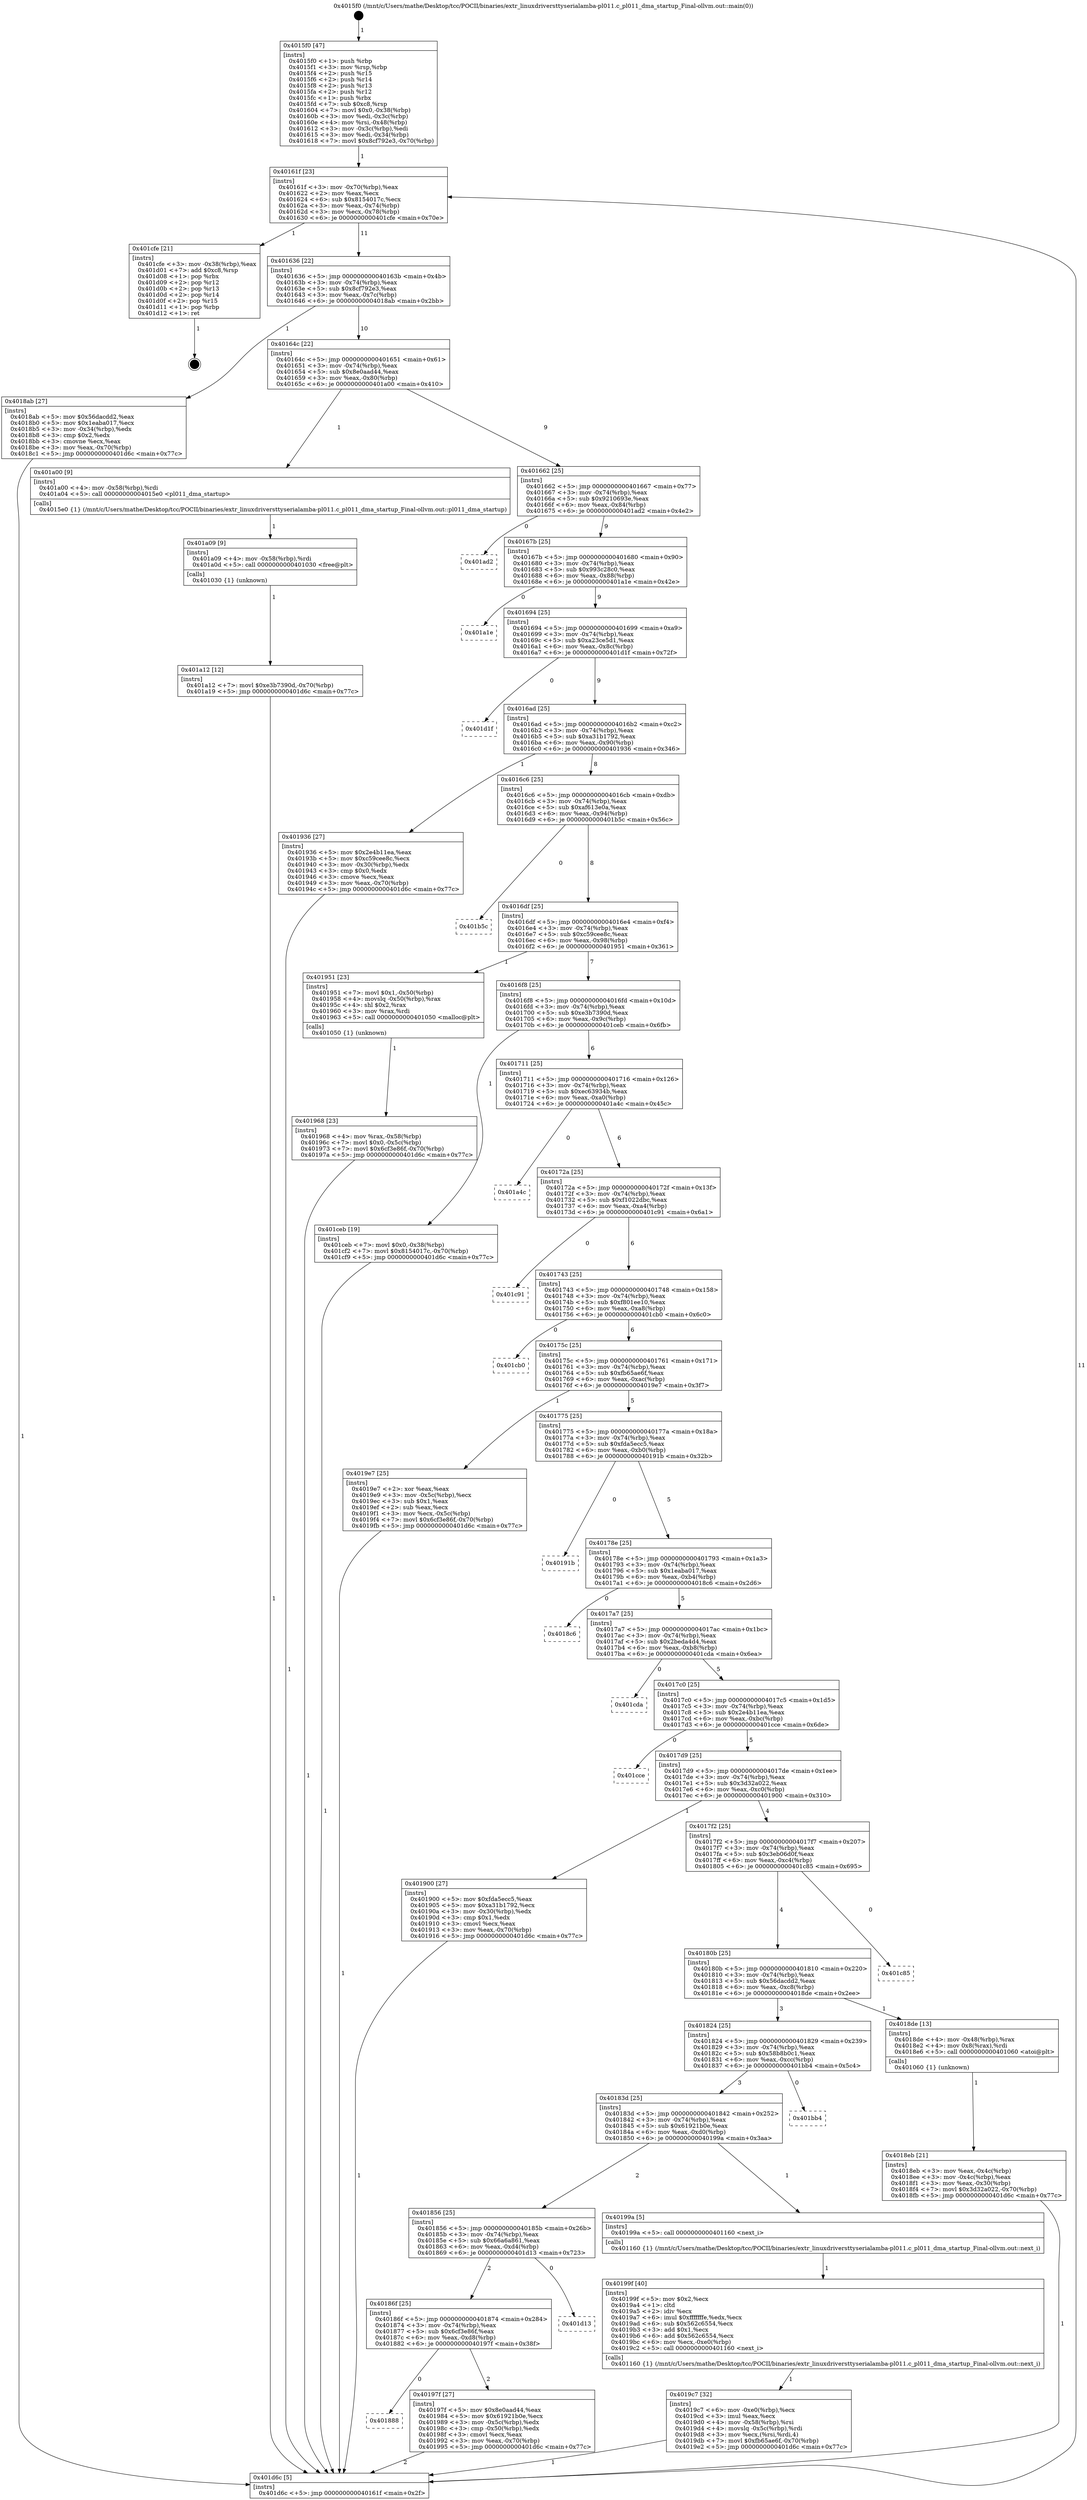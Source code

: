 digraph "0x4015f0" {
  label = "0x4015f0 (/mnt/c/Users/mathe/Desktop/tcc/POCII/binaries/extr_linuxdriversttyserialamba-pl011.c_pl011_dma_startup_Final-ollvm.out::main(0))"
  labelloc = "t"
  node[shape=record]

  Entry [label="",width=0.3,height=0.3,shape=circle,fillcolor=black,style=filled]
  "0x40161f" [label="{
     0x40161f [23]\l
     | [instrs]\l
     &nbsp;&nbsp;0x40161f \<+3\>: mov -0x70(%rbp),%eax\l
     &nbsp;&nbsp;0x401622 \<+2\>: mov %eax,%ecx\l
     &nbsp;&nbsp;0x401624 \<+6\>: sub $0x8154017c,%ecx\l
     &nbsp;&nbsp;0x40162a \<+3\>: mov %eax,-0x74(%rbp)\l
     &nbsp;&nbsp;0x40162d \<+3\>: mov %ecx,-0x78(%rbp)\l
     &nbsp;&nbsp;0x401630 \<+6\>: je 0000000000401cfe \<main+0x70e\>\l
  }"]
  "0x401cfe" [label="{
     0x401cfe [21]\l
     | [instrs]\l
     &nbsp;&nbsp;0x401cfe \<+3\>: mov -0x38(%rbp),%eax\l
     &nbsp;&nbsp;0x401d01 \<+7\>: add $0xc8,%rsp\l
     &nbsp;&nbsp;0x401d08 \<+1\>: pop %rbx\l
     &nbsp;&nbsp;0x401d09 \<+2\>: pop %r12\l
     &nbsp;&nbsp;0x401d0b \<+2\>: pop %r13\l
     &nbsp;&nbsp;0x401d0d \<+2\>: pop %r14\l
     &nbsp;&nbsp;0x401d0f \<+2\>: pop %r15\l
     &nbsp;&nbsp;0x401d11 \<+1\>: pop %rbp\l
     &nbsp;&nbsp;0x401d12 \<+1\>: ret\l
  }"]
  "0x401636" [label="{
     0x401636 [22]\l
     | [instrs]\l
     &nbsp;&nbsp;0x401636 \<+5\>: jmp 000000000040163b \<main+0x4b\>\l
     &nbsp;&nbsp;0x40163b \<+3\>: mov -0x74(%rbp),%eax\l
     &nbsp;&nbsp;0x40163e \<+5\>: sub $0x8cf792e3,%eax\l
     &nbsp;&nbsp;0x401643 \<+3\>: mov %eax,-0x7c(%rbp)\l
     &nbsp;&nbsp;0x401646 \<+6\>: je 00000000004018ab \<main+0x2bb\>\l
  }"]
  Exit [label="",width=0.3,height=0.3,shape=circle,fillcolor=black,style=filled,peripheries=2]
  "0x4018ab" [label="{
     0x4018ab [27]\l
     | [instrs]\l
     &nbsp;&nbsp;0x4018ab \<+5\>: mov $0x56dacdd2,%eax\l
     &nbsp;&nbsp;0x4018b0 \<+5\>: mov $0x1eaba017,%ecx\l
     &nbsp;&nbsp;0x4018b5 \<+3\>: mov -0x34(%rbp),%edx\l
     &nbsp;&nbsp;0x4018b8 \<+3\>: cmp $0x2,%edx\l
     &nbsp;&nbsp;0x4018bb \<+3\>: cmovne %ecx,%eax\l
     &nbsp;&nbsp;0x4018be \<+3\>: mov %eax,-0x70(%rbp)\l
     &nbsp;&nbsp;0x4018c1 \<+5\>: jmp 0000000000401d6c \<main+0x77c\>\l
  }"]
  "0x40164c" [label="{
     0x40164c [22]\l
     | [instrs]\l
     &nbsp;&nbsp;0x40164c \<+5\>: jmp 0000000000401651 \<main+0x61\>\l
     &nbsp;&nbsp;0x401651 \<+3\>: mov -0x74(%rbp),%eax\l
     &nbsp;&nbsp;0x401654 \<+5\>: sub $0x8e0aad44,%eax\l
     &nbsp;&nbsp;0x401659 \<+3\>: mov %eax,-0x80(%rbp)\l
     &nbsp;&nbsp;0x40165c \<+6\>: je 0000000000401a00 \<main+0x410\>\l
  }"]
  "0x401d6c" [label="{
     0x401d6c [5]\l
     | [instrs]\l
     &nbsp;&nbsp;0x401d6c \<+5\>: jmp 000000000040161f \<main+0x2f\>\l
  }"]
  "0x4015f0" [label="{
     0x4015f0 [47]\l
     | [instrs]\l
     &nbsp;&nbsp;0x4015f0 \<+1\>: push %rbp\l
     &nbsp;&nbsp;0x4015f1 \<+3\>: mov %rsp,%rbp\l
     &nbsp;&nbsp;0x4015f4 \<+2\>: push %r15\l
     &nbsp;&nbsp;0x4015f6 \<+2\>: push %r14\l
     &nbsp;&nbsp;0x4015f8 \<+2\>: push %r13\l
     &nbsp;&nbsp;0x4015fa \<+2\>: push %r12\l
     &nbsp;&nbsp;0x4015fc \<+1\>: push %rbx\l
     &nbsp;&nbsp;0x4015fd \<+7\>: sub $0xc8,%rsp\l
     &nbsp;&nbsp;0x401604 \<+7\>: movl $0x0,-0x38(%rbp)\l
     &nbsp;&nbsp;0x40160b \<+3\>: mov %edi,-0x3c(%rbp)\l
     &nbsp;&nbsp;0x40160e \<+4\>: mov %rsi,-0x48(%rbp)\l
     &nbsp;&nbsp;0x401612 \<+3\>: mov -0x3c(%rbp),%edi\l
     &nbsp;&nbsp;0x401615 \<+3\>: mov %edi,-0x34(%rbp)\l
     &nbsp;&nbsp;0x401618 \<+7\>: movl $0x8cf792e3,-0x70(%rbp)\l
  }"]
  "0x401a12" [label="{
     0x401a12 [12]\l
     | [instrs]\l
     &nbsp;&nbsp;0x401a12 \<+7\>: movl $0xe3b7390d,-0x70(%rbp)\l
     &nbsp;&nbsp;0x401a19 \<+5\>: jmp 0000000000401d6c \<main+0x77c\>\l
  }"]
  "0x401a00" [label="{
     0x401a00 [9]\l
     | [instrs]\l
     &nbsp;&nbsp;0x401a00 \<+4\>: mov -0x58(%rbp),%rdi\l
     &nbsp;&nbsp;0x401a04 \<+5\>: call 00000000004015e0 \<pl011_dma_startup\>\l
     | [calls]\l
     &nbsp;&nbsp;0x4015e0 \{1\} (/mnt/c/Users/mathe/Desktop/tcc/POCII/binaries/extr_linuxdriversttyserialamba-pl011.c_pl011_dma_startup_Final-ollvm.out::pl011_dma_startup)\l
  }"]
  "0x401662" [label="{
     0x401662 [25]\l
     | [instrs]\l
     &nbsp;&nbsp;0x401662 \<+5\>: jmp 0000000000401667 \<main+0x77\>\l
     &nbsp;&nbsp;0x401667 \<+3\>: mov -0x74(%rbp),%eax\l
     &nbsp;&nbsp;0x40166a \<+5\>: sub $0x9210693e,%eax\l
     &nbsp;&nbsp;0x40166f \<+6\>: mov %eax,-0x84(%rbp)\l
     &nbsp;&nbsp;0x401675 \<+6\>: je 0000000000401ad2 \<main+0x4e2\>\l
  }"]
  "0x401a09" [label="{
     0x401a09 [9]\l
     | [instrs]\l
     &nbsp;&nbsp;0x401a09 \<+4\>: mov -0x58(%rbp),%rdi\l
     &nbsp;&nbsp;0x401a0d \<+5\>: call 0000000000401030 \<free@plt\>\l
     | [calls]\l
     &nbsp;&nbsp;0x401030 \{1\} (unknown)\l
  }"]
  "0x401ad2" [label="{
     0x401ad2\l
  }", style=dashed]
  "0x40167b" [label="{
     0x40167b [25]\l
     | [instrs]\l
     &nbsp;&nbsp;0x40167b \<+5\>: jmp 0000000000401680 \<main+0x90\>\l
     &nbsp;&nbsp;0x401680 \<+3\>: mov -0x74(%rbp),%eax\l
     &nbsp;&nbsp;0x401683 \<+5\>: sub $0x993c28c0,%eax\l
     &nbsp;&nbsp;0x401688 \<+6\>: mov %eax,-0x88(%rbp)\l
     &nbsp;&nbsp;0x40168e \<+6\>: je 0000000000401a1e \<main+0x42e\>\l
  }"]
  "0x4019c7" [label="{
     0x4019c7 [32]\l
     | [instrs]\l
     &nbsp;&nbsp;0x4019c7 \<+6\>: mov -0xe0(%rbp),%ecx\l
     &nbsp;&nbsp;0x4019cd \<+3\>: imul %eax,%ecx\l
     &nbsp;&nbsp;0x4019d0 \<+4\>: mov -0x58(%rbp),%rsi\l
     &nbsp;&nbsp;0x4019d4 \<+4\>: movslq -0x5c(%rbp),%rdi\l
     &nbsp;&nbsp;0x4019d8 \<+3\>: mov %ecx,(%rsi,%rdi,4)\l
     &nbsp;&nbsp;0x4019db \<+7\>: movl $0xfb65ae6f,-0x70(%rbp)\l
     &nbsp;&nbsp;0x4019e2 \<+5\>: jmp 0000000000401d6c \<main+0x77c\>\l
  }"]
  "0x401a1e" [label="{
     0x401a1e\l
  }", style=dashed]
  "0x401694" [label="{
     0x401694 [25]\l
     | [instrs]\l
     &nbsp;&nbsp;0x401694 \<+5\>: jmp 0000000000401699 \<main+0xa9\>\l
     &nbsp;&nbsp;0x401699 \<+3\>: mov -0x74(%rbp),%eax\l
     &nbsp;&nbsp;0x40169c \<+5\>: sub $0xa23ce5d1,%eax\l
     &nbsp;&nbsp;0x4016a1 \<+6\>: mov %eax,-0x8c(%rbp)\l
     &nbsp;&nbsp;0x4016a7 \<+6\>: je 0000000000401d1f \<main+0x72f\>\l
  }"]
  "0x40199f" [label="{
     0x40199f [40]\l
     | [instrs]\l
     &nbsp;&nbsp;0x40199f \<+5\>: mov $0x2,%ecx\l
     &nbsp;&nbsp;0x4019a4 \<+1\>: cltd\l
     &nbsp;&nbsp;0x4019a5 \<+2\>: idiv %ecx\l
     &nbsp;&nbsp;0x4019a7 \<+6\>: imul $0xfffffffe,%edx,%ecx\l
     &nbsp;&nbsp;0x4019ad \<+6\>: sub $0x562c6554,%ecx\l
     &nbsp;&nbsp;0x4019b3 \<+3\>: add $0x1,%ecx\l
     &nbsp;&nbsp;0x4019b6 \<+6\>: add $0x562c6554,%ecx\l
     &nbsp;&nbsp;0x4019bc \<+6\>: mov %ecx,-0xe0(%rbp)\l
     &nbsp;&nbsp;0x4019c2 \<+5\>: call 0000000000401160 \<next_i\>\l
     | [calls]\l
     &nbsp;&nbsp;0x401160 \{1\} (/mnt/c/Users/mathe/Desktop/tcc/POCII/binaries/extr_linuxdriversttyserialamba-pl011.c_pl011_dma_startup_Final-ollvm.out::next_i)\l
  }"]
  "0x401d1f" [label="{
     0x401d1f\l
  }", style=dashed]
  "0x4016ad" [label="{
     0x4016ad [25]\l
     | [instrs]\l
     &nbsp;&nbsp;0x4016ad \<+5\>: jmp 00000000004016b2 \<main+0xc2\>\l
     &nbsp;&nbsp;0x4016b2 \<+3\>: mov -0x74(%rbp),%eax\l
     &nbsp;&nbsp;0x4016b5 \<+5\>: sub $0xa31b1792,%eax\l
     &nbsp;&nbsp;0x4016ba \<+6\>: mov %eax,-0x90(%rbp)\l
     &nbsp;&nbsp;0x4016c0 \<+6\>: je 0000000000401936 \<main+0x346\>\l
  }"]
  "0x401888" [label="{
     0x401888\l
  }", style=dashed]
  "0x401936" [label="{
     0x401936 [27]\l
     | [instrs]\l
     &nbsp;&nbsp;0x401936 \<+5\>: mov $0x2e4b11ea,%eax\l
     &nbsp;&nbsp;0x40193b \<+5\>: mov $0xc59cee8c,%ecx\l
     &nbsp;&nbsp;0x401940 \<+3\>: mov -0x30(%rbp),%edx\l
     &nbsp;&nbsp;0x401943 \<+3\>: cmp $0x0,%edx\l
     &nbsp;&nbsp;0x401946 \<+3\>: cmove %ecx,%eax\l
     &nbsp;&nbsp;0x401949 \<+3\>: mov %eax,-0x70(%rbp)\l
     &nbsp;&nbsp;0x40194c \<+5\>: jmp 0000000000401d6c \<main+0x77c\>\l
  }"]
  "0x4016c6" [label="{
     0x4016c6 [25]\l
     | [instrs]\l
     &nbsp;&nbsp;0x4016c6 \<+5\>: jmp 00000000004016cb \<main+0xdb\>\l
     &nbsp;&nbsp;0x4016cb \<+3\>: mov -0x74(%rbp),%eax\l
     &nbsp;&nbsp;0x4016ce \<+5\>: sub $0xaf613e0a,%eax\l
     &nbsp;&nbsp;0x4016d3 \<+6\>: mov %eax,-0x94(%rbp)\l
     &nbsp;&nbsp;0x4016d9 \<+6\>: je 0000000000401b5c \<main+0x56c\>\l
  }"]
  "0x40197f" [label="{
     0x40197f [27]\l
     | [instrs]\l
     &nbsp;&nbsp;0x40197f \<+5\>: mov $0x8e0aad44,%eax\l
     &nbsp;&nbsp;0x401984 \<+5\>: mov $0x61921b0e,%ecx\l
     &nbsp;&nbsp;0x401989 \<+3\>: mov -0x5c(%rbp),%edx\l
     &nbsp;&nbsp;0x40198c \<+3\>: cmp -0x50(%rbp),%edx\l
     &nbsp;&nbsp;0x40198f \<+3\>: cmovl %ecx,%eax\l
     &nbsp;&nbsp;0x401992 \<+3\>: mov %eax,-0x70(%rbp)\l
     &nbsp;&nbsp;0x401995 \<+5\>: jmp 0000000000401d6c \<main+0x77c\>\l
  }"]
  "0x401b5c" [label="{
     0x401b5c\l
  }", style=dashed]
  "0x4016df" [label="{
     0x4016df [25]\l
     | [instrs]\l
     &nbsp;&nbsp;0x4016df \<+5\>: jmp 00000000004016e4 \<main+0xf4\>\l
     &nbsp;&nbsp;0x4016e4 \<+3\>: mov -0x74(%rbp),%eax\l
     &nbsp;&nbsp;0x4016e7 \<+5\>: sub $0xc59cee8c,%eax\l
     &nbsp;&nbsp;0x4016ec \<+6\>: mov %eax,-0x98(%rbp)\l
     &nbsp;&nbsp;0x4016f2 \<+6\>: je 0000000000401951 \<main+0x361\>\l
  }"]
  "0x40186f" [label="{
     0x40186f [25]\l
     | [instrs]\l
     &nbsp;&nbsp;0x40186f \<+5\>: jmp 0000000000401874 \<main+0x284\>\l
     &nbsp;&nbsp;0x401874 \<+3\>: mov -0x74(%rbp),%eax\l
     &nbsp;&nbsp;0x401877 \<+5\>: sub $0x6cf3e86f,%eax\l
     &nbsp;&nbsp;0x40187c \<+6\>: mov %eax,-0xd8(%rbp)\l
     &nbsp;&nbsp;0x401882 \<+6\>: je 000000000040197f \<main+0x38f\>\l
  }"]
  "0x401951" [label="{
     0x401951 [23]\l
     | [instrs]\l
     &nbsp;&nbsp;0x401951 \<+7\>: movl $0x1,-0x50(%rbp)\l
     &nbsp;&nbsp;0x401958 \<+4\>: movslq -0x50(%rbp),%rax\l
     &nbsp;&nbsp;0x40195c \<+4\>: shl $0x2,%rax\l
     &nbsp;&nbsp;0x401960 \<+3\>: mov %rax,%rdi\l
     &nbsp;&nbsp;0x401963 \<+5\>: call 0000000000401050 \<malloc@plt\>\l
     | [calls]\l
     &nbsp;&nbsp;0x401050 \{1\} (unknown)\l
  }"]
  "0x4016f8" [label="{
     0x4016f8 [25]\l
     | [instrs]\l
     &nbsp;&nbsp;0x4016f8 \<+5\>: jmp 00000000004016fd \<main+0x10d\>\l
     &nbsp;&nbsp;0x4016fd \<+3\>: mov -0x74(%rbp),%eax\l
     &nbsp;&nbsp;0x401700 \<+5\>: sub $0xe3b7390d,%eax\l
     &nbsp;&nbsp;0x401705 \<+6\>: mov %eax,-0x9c(%rbp)\l
     &nbsp;&nbsp;0x40170b \<+6\>: je 0000000000401ceb \<main+0x6fb\>\l
  }"]
  "0x401d13" [label="{
     0x401d13\l
  }", style=dashed]
  "0x401ceb" [label="{
     0x401ceb [19]\l
     | [instrs]\l
     &nbsp;&nbsp;0x401ceb \<+7\>: movl $0x0,-0x38(%rbp)\l
     &nbsp;&nbsp;0x401cf2 \<+7\>: movl $0x8154017c,-0x70(%rbp)\l
     &nbsp;&nbsp;0x401cf9 \<+5\>: jmp 0000000000401d6c \<main+0x77c\>\l
  }"]
  "0x401711" [label="{
     0x401711 [25]\l
     | [instrs]\l
     &nbsp;&nbsp;0x401711 \<+5\>: jmp 0000000000401716 \<main+0x126\>\l
     &nbsp;&nbsp;0x401716 \<+3\>: mov -0x74(%rbp),%eax\l
     &nbsp;&nbsp;0x401719 \<+5\>: sub $0xec63934b,%eax\l
     &nbsp;&nbsp;0x40171e \<+6\>: mov %eax,-0xa0(%rbp)\l
     &nbsp;&nbsp;0x401724 \<+6\>: je 0000000000401a4c \<main+0x45c\>\l
  }"]
  "0x401856" [label="{
     0x401856 [25]\l
     | [instrs]\l
     &nbsp;&nbsp;0x401856 \<+5\>: jmp 000000000040185b \<main+0x26b\>\l
     &nbsp;&nbsp;0x40185b \<+3\>: mov -0x74(%rbp),%eax\l
     &nbsp;&nbsp;0x40185e \<+5\>: sub $0x66a6a861,%eax\l
     &nbsp;&nbsp;0x401863 \<+6\>: mov %eax,-0xd4(%rbp)\l
     &nbsp;&nbsp;0x401869 \<+6\>: je 0000000000401d13 \<main+0x723\>\l
  }"]
  "0x401a4c" [label="{
     0x401a4c\l
  }", style=dashed]
  "0x40172a" [label="{
     0x40172a [25]\l
     | [instrs]\l
     &nbsp;&nbsp;0x40172a \<+5\>: jmp 000000000040172f \<main+0x13f\>\l
     &nbsp;&nbsp;0x40172f \<+3\>: mov -0x74(%rbp),%eax\l
     &nbsp;&nbsp;0x401732 \<+5\>: sub $0xf1022dbc,%eax\l
     &nbsp;&nbsp;0x401737 \<+6\>: mov %eax,-0xa4(%rbp)\l
     &nbsp;&nbsp;0x40173d \<+6\>: je 0000000000401c91 \<main+0x6a1\>\l
  }"]
  "0x40199a" [label="{
     0x40199a [5]\l
     | [instrs]\l
     &nbsp;&nbsp;0x40199a \<+5\>: call 0000000000401160 \<next_i\>\l
     | [calls]\l
     &nbsp;&nbsp;0x401160 \{1\} (/mnt/c/Users/mathe/Desktop/tcc/POCII/binaries/extr_linuxdriversttyserialamba-pl011.c_pl011_dma_startup_Final-ollvm.out::next_i)\l
  }"]
  "0x401c91" [label="{
     0x401c91\l
  }", style=dashed]
  "0x401743" [label="{
     0x401743 [25]\l
     | [instrs]\l
     &nbsp;&nbsp;0x401743 \<+5\>: jmp 0000000000401748 \<main+0x158\>\l
     &nbsp;&nbsp;0x401748 \<+3\>: mov -0x74(%rbp),%eax\l
     &nbsp;&nbsp;0x40174b \<+5\>: sub $0xf801ee10,%eax\l
     &nbsp;&nbsp;0x401750 \<+6\>: mov %eax,-0xa8(%rbp)\l
     &nbsp;&nbsp;0x401756 \<+6\>: je 0000000000401cb0 \<main+0x6c0\>\l
  }"]
  "0x40183d" [label="{
     0x40183d [25]\l
     | [instrs]\l
     &nbsp;&nbsp;0x40183d \<+5\>: jmp 0000000000401842 \<main+0x252\>\l
     &nbsp;&nbsp;0x401842 \<+3\>: mov -0x74(%rbp),%eax\l
     &nbsp;&nbsp;0x401845 \<+5\>: sub $0x61921b0e,%eax\l
     &nbsp;&nbsp;0x40184a \<+6\>: mov %eax,-0xd0(%rbp)\l
     &nbsp;&nbsp;0x401850 \<+6\>: je 000000000040199a \<main+0x3aa\>\l
  }"]
  "0x401cb0" [label="{
     0x401cb0\l
  }", style=dashed]
  "0x40175c" [label="{
     0x40175c [25]\l
     | [instrs]\l
     &nbsp;&nbsp;0x40175c \<+5\>: jmp 0000000000401761 \<main+0x171\>\l
     &nbsp;&nbsp;0x401761 \<+3\>: mov -0x74(%rbp),%eax\l
     &nbsp;&nbsp;0x401764 \<+5\>: sub $0xfb65ae6f,%eax\l
     &nbsp;&nbsp;0x401769 \<+6\>: mov %eax,-0xac(%rbp)\l
     &nbsp;&nbsp;0x40176f \<+6\>: je 00000000004019e7 \<main+0x3f7\>\l
  }"]
  "0x401bb4" [label="{
     0x401bb4\l
  }", style=dashed]
  "0x4019e7" [label="{
     0x4019e7 [25]\l
     | [instrs]\l
     &nbsp;&nbsp;0x4019e7 \<+2\>: xor %eax,%eax\l
     &nbsp;&nbsp;0x4019e9 \<+3\>: mov -0x5c(%rbp),%ecx\l
     &nbsp;&nbsp;0x4019ec \<+3\>: sub $0x1,%eax\l
     &nbsp;&nbsp;0x4019ef \<+2\>: sub %eax,%ecx\l
     &nbsp;&nbsp;0x4019f1 \<+3\>: mov %ecx,-0x5c(%rbp)\l
     &nbsp;&nbsp;0x4019f4 \<+7\>: movl $0x6cf3e86f,-0x70(%rbp)\l
     &nbsp;&nbsp;0x4019fb \<+5\>: jmp 0000000000401d6c \<main+0x77c\>\l
  }"]
  "0x401775" [label="{
     0x401775 [25]\l
     | [instrs]\l
     &nbsp;&nbsp;0x401775 \<+5\>: jmp 000000000040177a \<main+0x18a\>\l
     &nbsp;&nbsp;0x40177a \<+3\>: mov -0x74(%rbp),%eax\l
     &nbsp;&nbsp;0x40177d \<+5\>: sub $0xfda5ecc5,%eax\l
     &nbsp;&nbsp;0x401782 \<+6\>: mov %eax,-0xb0(%rbp)\l
     &nbsp;&nbsp;0x401788 \<+6\>: je 000000000040191b \<main+0x32b\>\l
  }"]
  "0x401968" [label="{
     0x401968 [23]\l
     | [instrs]\l
     &nbsp;&nbsp;0x401968 \<+4\>: mov %rax,-0x58(%rbp)\l
     &nbsp;&nbsp;0x40196c \<+7\>: movl $0x0,-0x5c(%rbp)\l
     &nbsp;&nbsp;0x401973 \<+7\>: movl $0x6cf3e86f,-0x70(%rbp)\l
     &nbsp;&nbsp;0x40197a \<+5\>: jmp 0000000000401d6c \<main+0x77c\>\l
  }"]
  "0x40191b" [label="{
     0x40191b\l
  }", style=dashed]
  "0x40178e" [label="{
     0x40178e [25]\l
     | [instrs]\l
     &nbsp;&nbsp;0x40178e \<+5\>: jmp 0000000000401793 \<main+0x1a3\>\l
     &nbsp;&nbsp;0x401793 \<+3\>: mov -0x74(%rbp),%eax\l
     &nbsp;&nbsp;0x401796 \<+5\>: sub $0x1eaba017,%eax\l
     &nbsp;&nbsp;0x40179b \<+6\>: mov %eax,-0xb4(%rbp)\l
     &nbsp;&nbsp;0x4017a1 \<+6\>: je 00000000004018c6 \<main+0x2d6\>\l
  }"]
  "0x4018eb" [label="{
     0x4018eb [21]\l
     | [instrs]\l
     &nbsp;&nbsp;0x4018eb \<+3\>: mov %eax,-0x4c(%rbp)\l
     &nbsp;&nbsp;0x4018ee \<+3\>: mov -0x4c(%rbp),%eax\l
     &nbsp;&nbsp;0x4018f1 \<+3\>: mov %eax,-0x30(%rbp)\l
     &nbsp;&nbsp;0x4018f4 \<+7\>: movl $0x3d32a022,-0x70(%rbp)\l
     &nbsp;&nbsp;0x4018fb \<+5\>: jmp 0000000000401d6c \<main+0x77c\>\l
  }"]
  "0x4018c6" [label="{
     0x4018c6\l
  }", style=dashed]
  "0x4017a7" [label="{
     0x4017a7 [25]\l
     | [instrs]\l
     &nbsp;&nbsp;0x4017a7 \<+5\>: jmp 00000000004017ac \<main+0x1bc\>\l
     &nbsp;&nbsp;0x4017ac \<+3\>: mov -0x74(%rbp),%eax\l
     &nbsp;&nbsp;0x4017af \<+5\>: sub $0x2beda4d4,%eax\l
     &nbsp;&nbsp;0x4017b4 \<+6\>: mov %eax,-0xb8(%rbp)\l
     &nbsp;&nbsp;0x4017ba \<+6\>: je 0000000000401cda \<main+0x6ea\>\l
  }"]
  "0x401824" [label="{
     0x401824 [25]\l
     | [instrs]\l
     &nbsp;&nbsp;0x401824 \<+5\>: jmp 0000000000401829 \<main+0x239\>\l
     &nbsp;&nbsp;0x401829 \<+3\>: mov -0x74(%rbp),%eax\l
     &nbsp;&nbsp;0x40182c \<+5\>: sub $0x58b8b0c1,%eax\l
     &nbsp;&nbsp;0x401831 \<+6\>: mov %eax,-0xcc(%rbp)\l
     &nbsp;&nbsp;0x401837 \<+6\>: je 0000000000401bb4 \<main+0x5c4\>\l
  }"]
  "0x401cda" [label="{
     0x401cda\l
  }", style=dashed]
  "0x4017c0" [label="{
     0x4017c0 [25]\l
     | [instrs]\l
     &nbsp;&nbsp;0x4017c0 \<+5\>: jmp 00000000004017c5 \<main+0x1d5\>\l
     &nbsp;&nbsp;0x4017c5 \<+3\>: mov -0x74(%rbp),%eax\l
     &nbsp;&nbsp;0x4017c8 \<+5\>: sub $0x2e4b11ea,%eax\l
     &nbsp;&nbsp;0x4017cd \<+6\>: mov %eax,-0xbc(%rbp)\l
     &nbsp;&nbsp;0x4017d3 \<+6\>: je 0000000000401cce \<main+0x6de\>\l
  }"]
  "0x4018de" [label="{
     0x4018de [13]\l
     | [instrs]\l
     &nbsp;&nbsp;0x4018de \<+4\>: mov -0x48(%rbp),%rax\l
     &nbsp;&nbsp;0x4018e2 \<+4\>: mov 0x8(%rax),%rdi\l
     &nbsp;&nbsp;0x4018e6 \<+5\>: call 0000000000401060 \<atoi@plt\>\l
     | [calls]\l
     &nbsp;&nbsp;0x401060 \{1\} (unknown)\l
  }"]
  "0x401cce" [label="{
     0x401cce\l
  }", style=dashed]
  "0x4017d9" [label="{
     0x4017d9 [25]\l
     | [instrs]\l
     &nbsp;&nbsp;0x4017d9 \<+5\>: jmp 00000000004017de \<main+0x1ee\>\l
     &nbsp;&nbsp;0x4017de \<+3\>: mov -0x74(%rbp),%eax\l
     &nbsp;&nbsp;0x4017e1 \<+5\>: sub $0x3d32a022,%eax\l
     &nbsp;&nbsp;0x4017e6 \<+6\>: mov %eax,-0xc0(%rbp)\l
     &nbsp;&nbsp;0x4017ec \<+6\>: je 0000000000401900 \<main+0x310\>\l
  }"]
  "0x40180b" [label="{
     0x40180b [25]\l
     | [instrs]\l
     &nbsp;&nbsp;0x40180b \<+5\>: jmp 0000000000401810 \<main+0x220\>\l
     &nbsp;&nbsp;0x401810 \<+3\>: mov -0x74(%rbp),%eax\l
     &nbsp;&nbsp;0x401813 \<+5\>: sub $0x56dacdd2,%eax\l
     &nbsp;&nbsp;0x401818 \<+6\>: mov %eax,-0xc8(%rbp)\l
     &nbsp;&nbsp;0x40181e \<+6\>: je 00000000004018de \<main+0x2ee\>\l
  }"]
  "0x401900" [label="{
     0x401900 [27]\l
     | [instrs]\l
     &nbsp;&nbsp;0x401900 \<+5\>: mov $0xfda5ecc5,%eax\l
     &nbsp;&nbsp;0x401905 \<+5\>: mov $0xa31b1792,%ecx\l
     &nbsp;&nbsp;0x40190a \<+3\>: mov -0x30(%rbp),%edx\l
     &nbsp;&nbsp;0x40190d \<+3\>: cmp $0x1,%edx\l
     &nbsp;&nbsp;0x401910 \<+3\>: cmovl %ecx,%eax\l
     &nbsp;&nbsp;0x401913 \<+3\>: mov %eax,-0x70(%rbp)\l
     &nbsp;&nbsp;0x401916 \<+5\>: jmp 0000000000401d6c \<main+0x77c\>\l
  }"]
  "0x4017f2" [label="{
     0x4017f2 [25]\l
     | [instrs]\l
     &nbsp;&nbsp;0x4017f2 \<+5\>: jmp 00000000004017f7 \<main+0x207\>\l
     &nbsp;&nbsp;0x4017f7 \<+3\>: mov -0x74(%rbp),%eax\l
     &nbsp;&nbsp;0x4017fa \<+5\>: sub $0x3eb06d0f,%eax\l
     &nbsp;&nbsp;0x4017ff \<+6\>: mov %eax,-0xc4(%rbp)\l
     &nbsp;&nbsp;0x401805 \<+6\>: je 0000000000401c85 \<main+0x695\>\l
  }"]
  "0x401c85" [label="{
     0x401c85\l
  }", style=dashed]
  Entry -> "0x4015f0" [label=" 1"]
  "0x40161f" -> "0x401cfe" [label=" 1"]
  "0x40161f" -> "0x401636" [label=" 11"]
  "0x401cfe" -> Exit [label=" 1"]
  "0x401636" -> "0x4018ab" [label=" 1"]
  "0x401636" -> "0x40164c" [label=" 10"]
  "0x4018ab" -> "0x401d6c" [label=" 1"]
  "0x4015f0" -> "0x40161f" [label=" 1"]
  "0x401d6c" -> "0x40161f" [label=" 11"]
  "0x401ceb" -> "0x401d6c" [label=" 1"]
  "0x40164c" -> "0x401a00" [label=" 1"]
  "0x40164c" -> "0x401662" [label=" 9"]
  "0x401a12" -> "0x401d6c" [label=" 1"]
  "0x401662" -> "0x401ad2" [label=" 0"]
  "0x401662" -> "0x40167b" [label=" 9"]
  "0x401a09" -> "0x401a12" [label=" 1"]
  "0x40167b" -> "0x401a1e" [label=" 0"]
  "0x40167b" -> "0x401694" [label=" 9"]
  "0x401a00" -> "0x401a09" [label=" 1"]
  "0x401694" -> "0x401d1f" [label=" 0"]
  "0x401694" -> "0x4016ad" [label=" 9"]
  "0x4019e7" -> "0x401d6c" [label=" 1"]
  "0x4016ad" -> "0x401936" [label=" 1"]
  "0x4016ad" -> "0x4016c6" [label=" 8"]
  "0x4019c7" -> "0x401d6c" [label=" 1"]
  "0x4016c6" -> "0x401b5c" [label=" 0"]
  "0x4016c6" -> "0x4016df" [label=" 8"]
  "0x40199f" -> "0x4019c7" [label=" 1"]
  "0x4016df" -> "0x401951" [label=" 1"]
  "0x4016df" -> "0x4016f8" [label=" 7"]
  "0x40197f" -> "0x401d6c" [label=" 2"]
  "0x4016f8" -> "0x401ceb" [label=" 1"]
  "0x4016f8" -> "0x401711" [label=" 6"]
  "0x40186f" -> "0x401888" [label=" 0"]
  "0x401711" -> "0x401a4c" [label=" 0"]
  "0x401711" -> "0x40172a" [label=" 6"]
  "0x40199a" -> "0x40199f" [label=" 1"]
  "0x40172a" -> "0x401c91" [label=" 0"]
  "0x40172a" -> "0x401743" [label=" 6"]
  "0x401856" -> "0x40186f" [label=" 2"]
  "0x401743" -> "0x401cb0" [label=" 0"]
  "0x401743" -> "0x40175c" [label=" 6"]
  "0x40186f" -> "0x40197f" [label=" 2"]
  "0x40175c" -> "0x4019e7" [label=" 1"]
  "0x40175c" -> "0x401775" [label=" 5"]
  "0x40183d" -> "0x401856" [label=" 2"]
  "0x401775" -> "0x40191b" [label=" 0"]
  "0x401775" -> "0x40178e" [label=" 5"]
  "0x401856" -> "0x401d13" [label=" 0"]
  "0x40178e" -> "0x4018c6" [label=" 0"]
  "0x40178e" -> "0x4017a7" [label=" 5"]
  "0x401824" -> "0x40183d" [label=" 3"]
  "0x4017a7" -> "0x401cda" [label=" 0"]
  "0x4017a7" -> "0x4017c0" [label=" 5"]
  "0x401824" -> "0x401bb4" [label=" 0"]
  "0x4017c0" -> "0x401cce" [label=" 0"]
  "0x4017c0" -> "0x4017d9" [label=" 5"]
  "0x40183d" -> "0x40199a" [label=" 1"]
  "0x4017d9" -> "0x401900" [label=" 1"]
  "0x4017d9" -> "0x4017f2" [label=" 4"]
  "0x401951" -> "0x401968" [label=" 1"]
  "0x4017f2" -> "0x401c85" [label=" 0"]
  "0x4017f2" -> "0x40180b" [label=" 4"]
  "0x401968" -> "0x401d6c" [label=" 1"]
  "0x40180b" -> "0x4018de" [label=" 1"]
  "0x40180b" -> "0x401824" [label=" 3"]
  "0x4018de" -> "0x4018eb" [label=" 1"]
  "0x4018eb" -> "0x401d6c" [label=" 1"]
  "0x401900" -> "0x401d6c" [label=" 1"]
  "0x401936" -> "0x401d6c" [label=" 1"]
}
